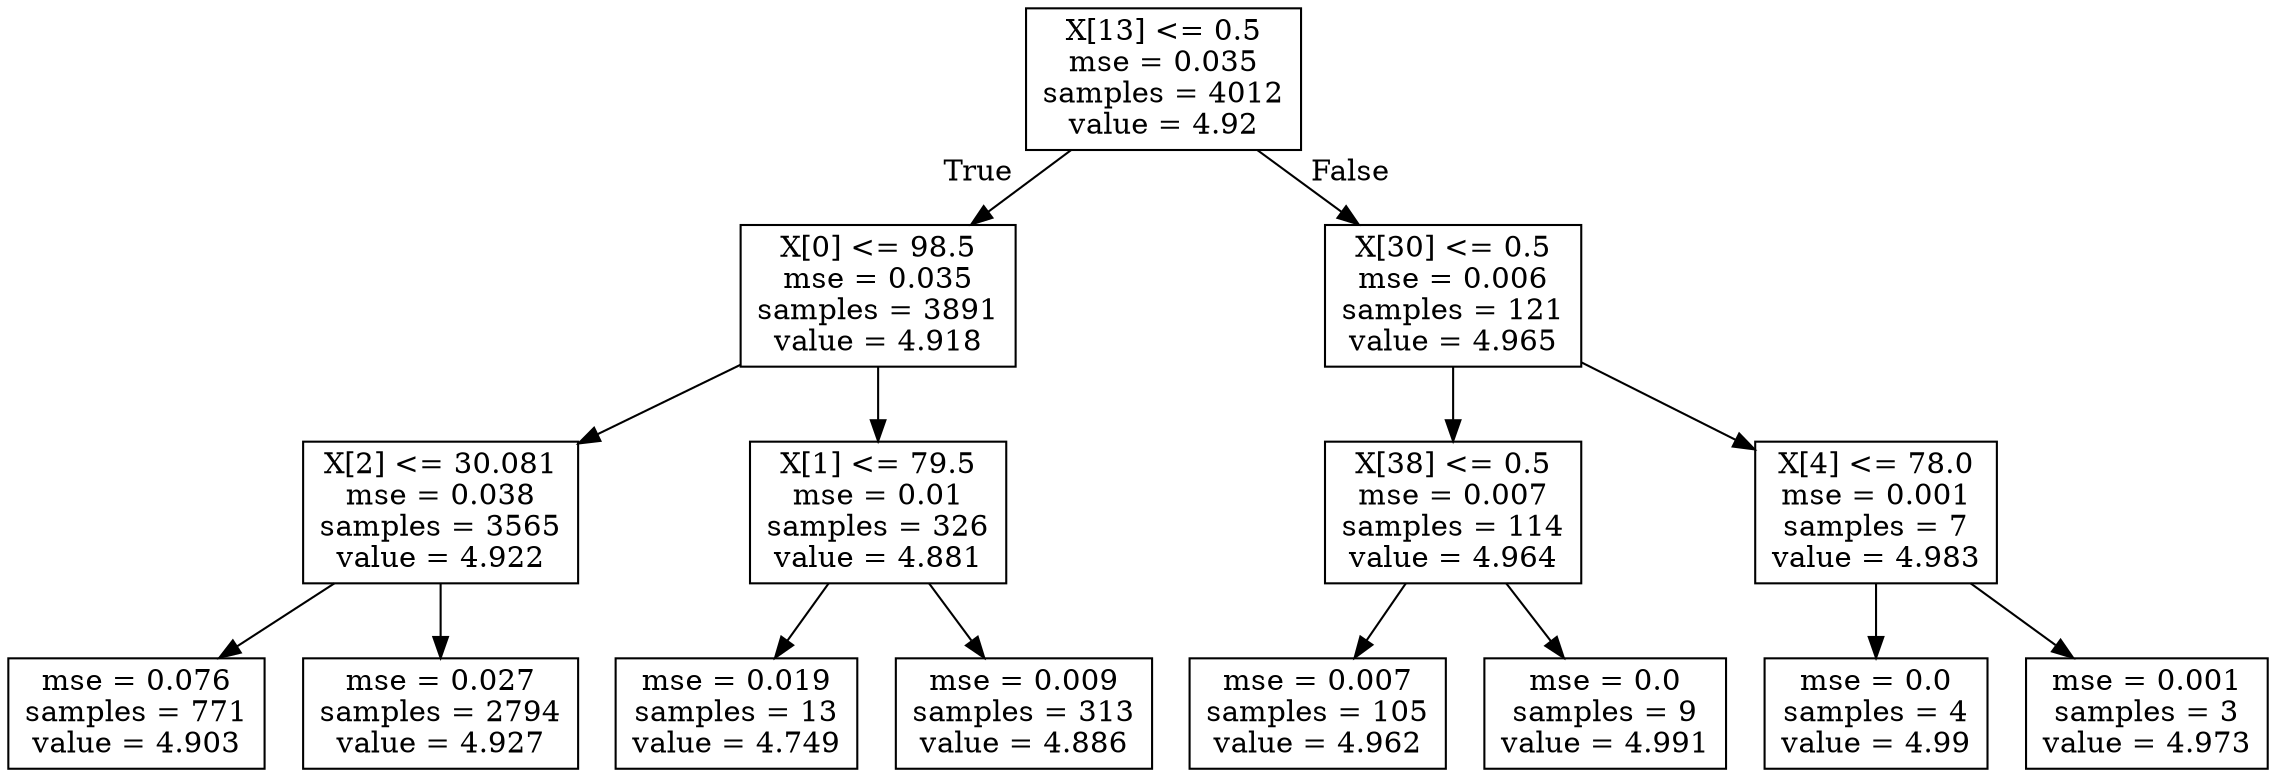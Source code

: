 digraph Tree {
node [shape=box] ;
0 [label="X[13] <= 0.5\nmse = 0.035\nsamples = 4012\nvalue = 4.92"] ;
1 [label="X[0] <= 98.5\nmse = 0.035\nsamples = 3891\nvalue = 4.918"] ;
0 -> 1 [labeldistance=2.5, labelangle=45, headlabel="True"] ;
2 [label="X[2] <= 30.081\nmse = 0.038\nsamples = 3565\nvalue = 4.922"] ;
1 -> 2 ;
3 [label="mse = 0.076\nsamples = 771\nvalue = 4.903"] ;
2 -> 3 ;
4 [label="mse = 0.027\nsamples = 2794\nvalue = 4.927"] ;
2 -> 4 ;
5 [label="X[1] <= 79.5\nmse = 0.01\nsamples = 326\nvalue = 4.881"] ;
1 -> 5 ;
6 [label="mse = 0.019\nsamples = 13\nvalue = 4.749"] ;
5 -> 6 ;
7 [label="mse = 0.009\nsamples = 313\nvalue = 4.886"] ;
5 -> 7 ;
8 [label="X[30] <= 0.5\nmse = 0.006\nsamples = 121\nvalue = 4.965"] ;
0 -> 8 [labeldistance=2.5, labelangle=-45, headlabel="False"] ;
9 [label="X[38] <= 0.5\nmse = 0.007\nsamples = 114\nvalue = 4.964"] ;
8 -> 9 ;
10 [label="mse = 0.007\nsamples = 105\nvalue = 4.962"] ;
9 -> 10 ;
11 [label="mse = 0.0\nsamples = 9\nvalue = 4.991"] ;
9 -> 11 ;
12 [label="X[4] <= 78.0\nmse = 0.001\nsamples = 7\nvalue = 4.983"] ;
8 -> 12 ;
13 [label="mse = 0.0\nsamples = 4\nvalue = 4.99"] ;
12 -> 13 ;
14 [label="mse = 0.001\nsamples = 3\nvalue = 4.973"] ;
12 -> 14 ;
}